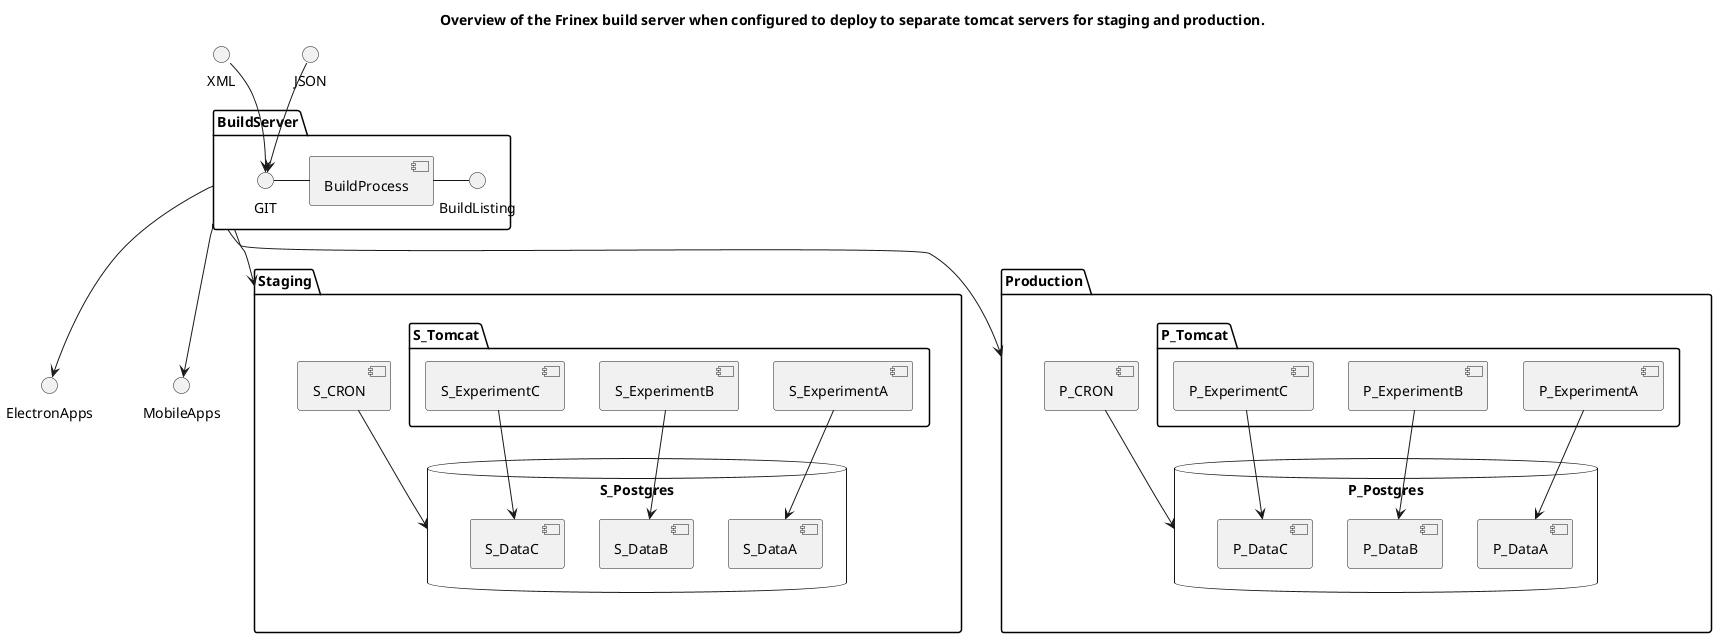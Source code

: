@startuml
title Overview of the Frinex build server when configured to deploy to separate tomcat servers for staging and production.

package "BuildServer" {
  GIT - [BuildProcess]
  [BuildProcess] - BuildListing
}

XML --> GIT
JSON --> GIT

package "Staging" {
  database "S_Postgres" {
    [S_DataA]
    [S_DataB]
    [S_DataC]
  }
  folder "S_Tomcat" {
    [S_ExperimentA] --> S_DataA
    [S_ExperimentB] --> S_DataB
    [S_ExperimentC] --> S_DataC
  }
  [S_CRON] --> S_Postgres 
}

package "Production" {
  database "P_Postgres" {
    [P_DataA]
    [P_DataB]
    [P_DataC]
  }
  folder "P_Tomcat" {
    [P_ExperimentA] --> P_DataA
    [P_ExperimentB] --> P_DataB
    [P_ExperimentC] --> P_DataC
  }
  [P_CRON] --> P_Postgres 
}

BuildServer --> ElectronApps
BuildServer --> MobileApps

BuildServer --> Staging
BuildServer --> Production
@enduml